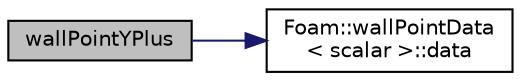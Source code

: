 digraph "wallPointYPlus"
{
  bgcolor="transparent";
  edge [fontname="Helvetica",fontsize="10",labelfontname="Helvetica",labelfontsize="10"];
  node [fontname="Helvetica",fontsize="10",shape=record];
  rankdir="LR";
  Node1 [label="wallPointYPlus",height=0.2,width=0.4,color="black", fillcolor="grey75", style="filled", fontcolor="black"];
  Node1 -> Node2 [color="midnightblue",fontsize="10",style="solid",fontname="Helvetica"];
  Node2 [label="Foam::wallPointData\l\< scalar \>::data",height=0.2,width=0.4,color="black",URL="$a02956.html#ae8814a9fd23d3d7e2027ecc5b6869f3c"];
}
